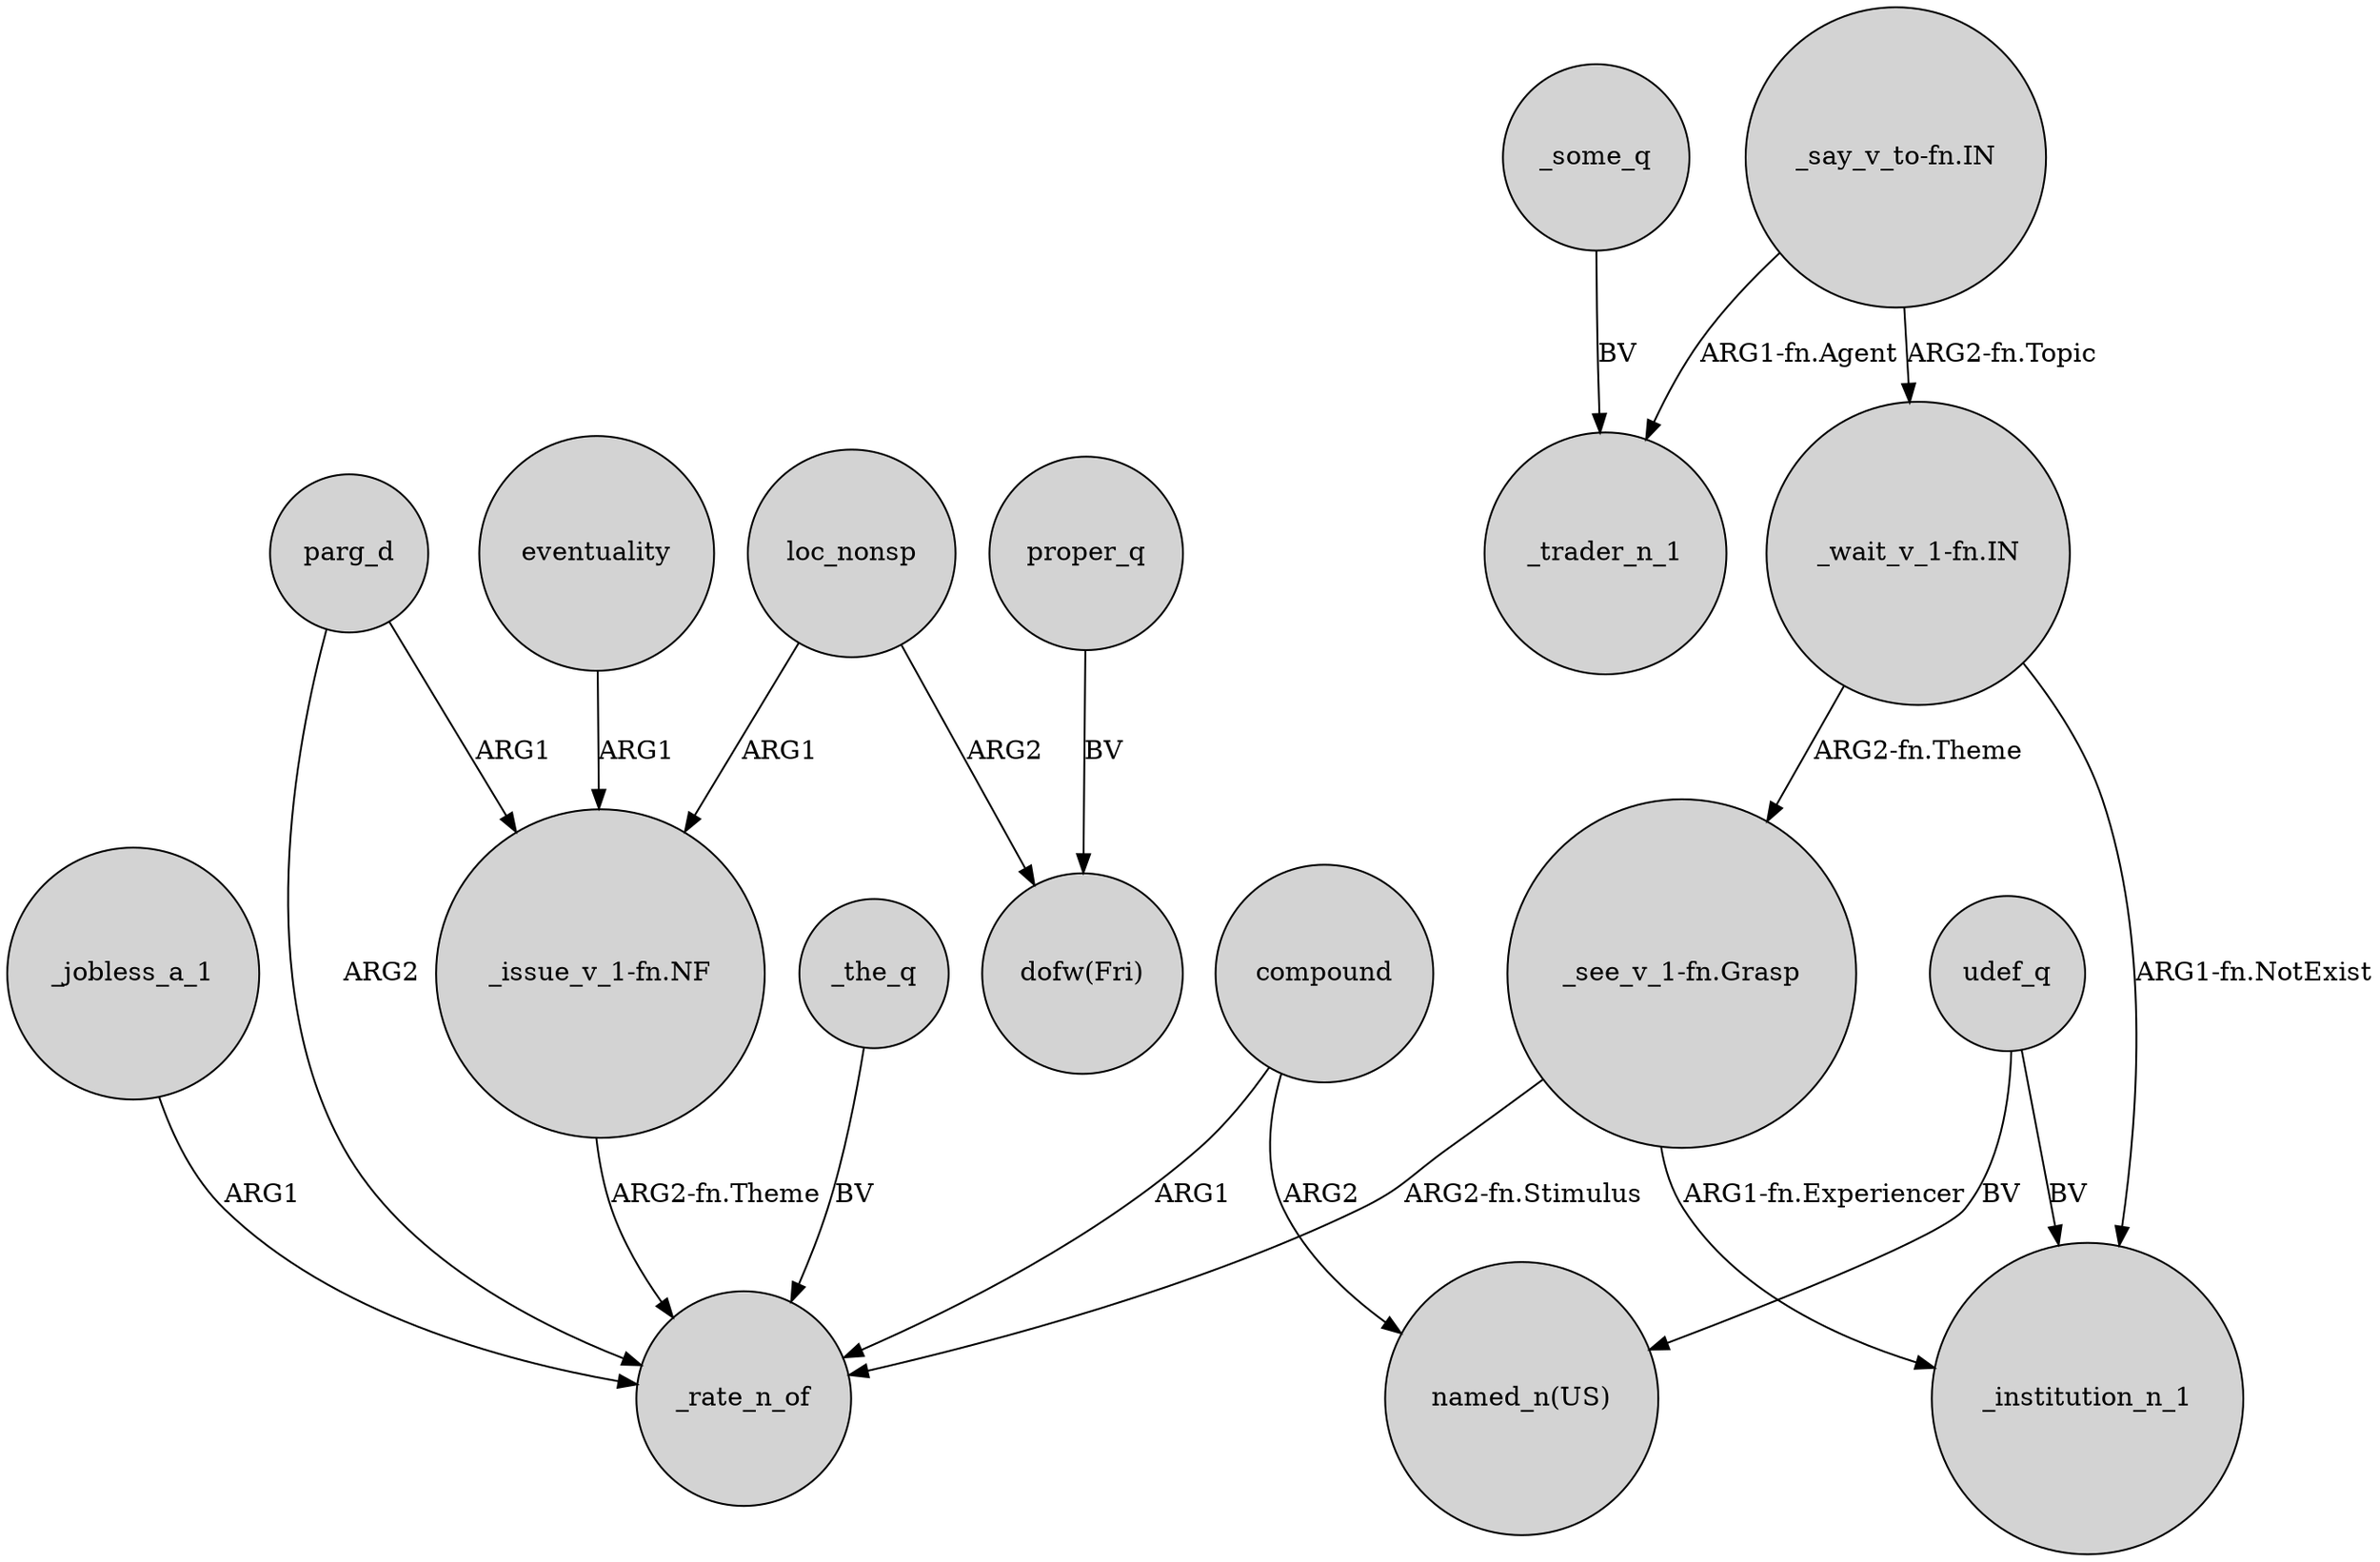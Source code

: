 digraph {
	node [shape=circle style=filled]
	loc_nonsp -> "_issue_v_1-fn.NF" [label=ARG1]
	proper_q -> "dofw(Fri)" [label=BV]
	udef_q -> "named_n(US)" [label=BV]
	"_say_v_to-fn.IN" -> "_wait_v_1-fn.IN" [label="ARG2-fn.Topic"]
	"_say_v_to-fn.IN" -> _trader_n_1 [label="ARG1-fn.Agent"]
	"_wait_v_1-fn.IN" -> "_see_v_1-fn.Grasp" [label="ARG2-fn.Theme"]
	compound -> _rate_n_of [label=ARG1]
	"_wait_v_1-fn.IN" -> _institution_n_1 [label="ARG1-fn.NotExist"]
	udef_q -> _institution_n_1 [label=BV]
	_the_q -> _rate_n_of [label=BV]
	compound -> "named_n(US)" [label=ARG2]
	loc_nonsp -> "dofw(Fri)" [label=ARG2]
	_some_q -> _trader_n_1 [label=BV]
	"_see_v_1-fn.Grasp" -> _rate_n_of [label="ARG2-fn.Stimulus"]
	parg_d -> "_issue_v_1-fn.NF" [label=ARG1]
	"_issue_v_1-fn.NF" -> _rate_n_of [label="ARG2-fn.Theme"]
	eventuality -> "_issue_v_1-fn.NF" [label=ARG1]
	"_see_v_1-fn.Grasp" -> _institution_n_1 [label="ARG1-fn.Experiencer"]
	parg_d -> _rate_n_of [label=ARG2]
	_jobless_a_1 -> _rate_n_of [label=ARG1]
}
